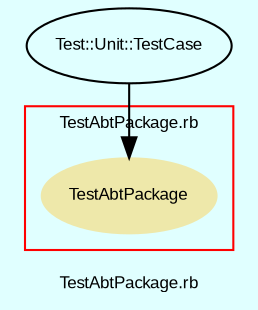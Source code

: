 digraph TopLevel {
    compound = true
    bgcolor = lightcyan1
    fontname = Arial
    fontsize = 8
    label = "TestAbtPackage.rb"
    node [
        fontname = Arial,
        fontsize = 8,
        color = black
    ]

    subgraph cluster_12 {
        fontname = Arial
        color = red
        label = "TestAbtPackage.rb"
        TestAbtPackage [
            fontcolor = black,
            URL = "classes/TestAbtPackage.html",
            shape = ellipse,
            color = palegoldenrod,
            style = filled,
            label = "TestAbtPackage"
        ]

    }

    Test__Unit__TestCase [
        URL = "classes/Test/Unit/TestCase.html",
        label = "Test::Unit::TestCase"
    ]

    Test__Unit__TestCase -> TestAbtPackage [

    ]

}

